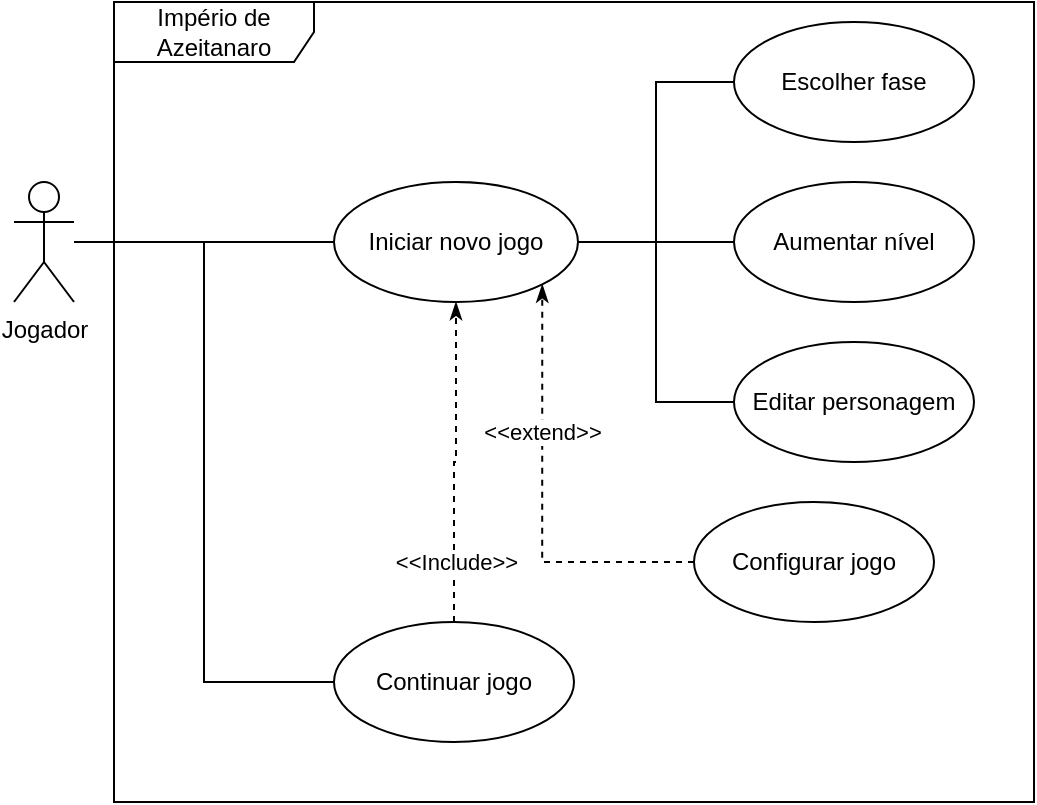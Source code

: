 <mxfile version="24.8.2">
  <diagram name="Página-1" id="U4pnoJ56wfcwgi-TTG06">
    <mxGraphModel grid="1" page="1" gridSize="10" guides="0" tooltips="1" connect="1" arrows="1" fold="1" pageScale="1" pageWidth="827" pageHeight="1169" math="0" shadow="0">
      <root>
        <mxCell id="0" />
        <mxCell id="1" parent="0" />
        <mxCell id="Nm5Tlj9VOFMtbSvhldb3-12" style="edgeStyle=orthogonalEdgeStyle;rounded=0;orthogonalLoop=1;jettySize=auto;html=1;endArrow=none;endFill=0;" edge="1" parent="1" source="Nm5Tlj9VOFMtbSvhldb3-1" target="Nm5Tlj9VOFMtbSvhldb3-2">
          <mxGeometry relative="1" as="geometry" />
        </mxCell>
        <mxCell id="Nm5Tlj9VOFMtbSvhldb3-28" style="edgeStyle=orthogonalEdgeStyle;rounded=0;orthogonalLoop=1;jettySize=auto;html=1;entryX=0;entryY=0.5;entryDx=0;entryDy=0;endArrow=none;endFill=0;" edge="1" parent="1" source="Nm5Tlj9VOFMtbSvhldb3-1" target="Nm5Tlj9VOFMtbSvhldb3-27">
          <mxGeometry relative="1" as="geometry" />
        </mxCell>
        <mxCell id="Nm5Tlj9VOFMtbSvhldb3-1" value="Jogador" style="shape=umlActor;verticalLabelPosition=bottom;verticalAlign=top;html=1;" vertex="1" parent="1">
          <mxGeometry x="80" y="120" width="30" height="60" as="geometry" />
        </mxCell>
        <mxCell id="Nm5Tlj9VOFMtbSvhldb3-15" style="edgeStyle=orthogonalEdgeStyle;rounded=0;orthogonalLoop=1;jettySize=auto;html=1;entryX=0;entryY=0.5;entryDx=0;entryDy=0;endArrow=none;endFill=0;" edge="1" parent="1" source="Nm5Tlj9VOFMtbSvhldb3-2" target="Nm5Tlj9VOFMtbSvhldb3-3">
          <mxGeometry relative="1" as="geometry" />
        </mxCell>
        <mxCell id="Nm5Tlj9VOFMtbSvhldb3-16" style="edgeStyle=orthogonalEdgeStyle;rounded=0;orthogonalLoop=1;jettySize=auto;html=1;endArrow=none;endFill=0;" edge="1" parent="1" source="Nm5Tlj9VOFMtbSvhldb3-2" target="Nm5Tlj9VOFMtbSvhldb3-6">
          <mxGeometry relative="1" as="geometry" />
        </mxCell>
        <mxCell id="Nm5Tlj9VOFMtbSvhldb3-24" style="edgeStyle=orthogonalEdgeStyle;rounded=0;orthogonalLoop=1;jettySize=auto;html=1;entryX=0;entryY=0.5;entryDx=0;entryDy=0;endArrow=none;endFill=0;" edge="1" parent="1" source="Nm5Tlj9VOFMtbSvhldb3-2" target="Nm5Tlj9VOFMtbSvhldb3-4">
          <mxGeometry relative="1" as="geometry" />
        </mxCell>
        <mxCell id="Nm5Tlj9VOFMtbSvhldb3-2" value="Iniciar novo jogo" style="ellipse;whiteSpace=wrap;html=1;" vertex="1" parent="1">
          <mxGeometry x="240" y="120" width="122" height="60" as="geometry" />
        </mxCell>
        <mxCell id="Nm5Tlj9VOFMtbSvhldb3-3" value="Escolher fase" style="ellipse;whiteSpace=wrap;html=1;" vertex="1" parent="1">
          <mxGeometry x="440" y="40" width="120" height="60" as="geometry" />
        </mxCell>
        <mxCell id="Nm5Tlj9VOFMtbSvhldb3-4" value="Editar personagem" style="ellipse;whiteSpace=wrap;html=1;" vertex="1" parent="1">
          <mxGeometry x="440" y="200" width="120" height="60" as="geometry" />
        </mxCell>
        <mxCell id="Nm5Tlj9VOFMtbSvhldb3-25" style="edgeStyle=orthogonalEdgeStyle;rounded=0;orthogonalLoop=1;jettySize=auto;html=1;endArrow=classicThin;endFill=1;dashed=1;startArrow=none;startFill=0;entryX=1;entryY=1;entryDx=0;entryDy=0;" edge="1" parent="1" source="Nm5Tlj9VOFMtbSvhldb3-5" target="Nm5Tlj9VOFMtbSvhldb3-2">
          <mxGeometry relative="1" as="geometry">
            <mxPoint x="170" y="150" as="targetPoint" />
          </mxGeometry>
        </mxCell>
        <mxCell id="Nm5Tlj9VOFMtbSvhldb3-26" value="&amp;lt;&amp;lt;extend&amp;gt;&amp;gt;" style="edgeLabel;html=1;align=center;verticalAlign=middle;resizable=0;points=[];" connectable="0" vertex="1" parent="Nm5Tlj9VOFMtbSvhldb3-25">
          <mxGeometry x="0.567" y="-4" relative="1" as="geometry">
            <mxPoint x="-4" y="27" as="offset" />
          </mxGeometry>
        </mxCell>
        <mxCell id="Nm5Tlj9VOFMtbSvhldb3-5" value="Configurar jogo" style="ellipse;whiteSpace=wrap;html=1;" vertex="1" parent="1">
          <mxGeometry x="420" y="280" width="120" height="60" as="geometry" />
        </mxCell>
        <mxCell id="Nm5Tlj9VOFMtbSvhldb3-6" value="Aumentar nível" style="ellipse;whiteSpace=wrap;html=1;" vertex="1" parent="1">
          <mxGeometry x="440" y="120" width="120" height="60" as="geometry" />
        </mxCell>
        <mxCell id="Nm5Tlj9VOFMtbSvhldb3-22" value="Império de Azeitanaro" style="shape=umlFrame;whiteSpace=wrap;html=1;pointerEvents=0;width=100;height=30;" vertex="1" parent="1">
          <mxGeometry x="130" y="30" width="460" height="400" as="geometry" />
        </mxCell>
        <mxCell id="Nm5Tlj9VOFMtbSvhldb3-32" style="edgeStyle=orthogonalEdgeStyle;rounded=0;orthogonalLoop=1;jettySize=auto;html=1;dashed=1;endArrow=classicThin;endFill=1;" edge="1" parent="1" source="Nm5Tlj9VOFMtbSvhldb3-27" target="Nm5Tlj9VOFMtbSvhldb3-2">
          <mxGeometry relative="1" as="geometry" />
        </mxCell>
        <mxCell id="Nm5Tlj9VOFMtbSvhldb3-33" value="&amp;lt;&amp;lt;Include&amp;gt;&amp;gt;" style="edgeLabel;html=1;align=center;verticalAlign=middle;resizable=0;points=[];" connectable="0" vertex="1" parent="Nm5Tlj9VOFMtbSvhldb3-32">
          <mxGeometry x="-0.621" y="-1" relative="1" as="geometry">
            <mxPoint as="offset" />
          </mxGeometry>
        </mxCell>
        <mxCell id="Nm5Tlj9VOFMtbSvhldb3-27" value="Continuar jogo" style="ellipse;whiteSpace=wrap;html=1;" vertex="1" parent="1">
          <mxGeometry x="240" y="340" width="120" height="60" as="geometry" />
        </mxCell>
      </root>
    </mxGraphModel>
  </diagram>
</mxfile>
